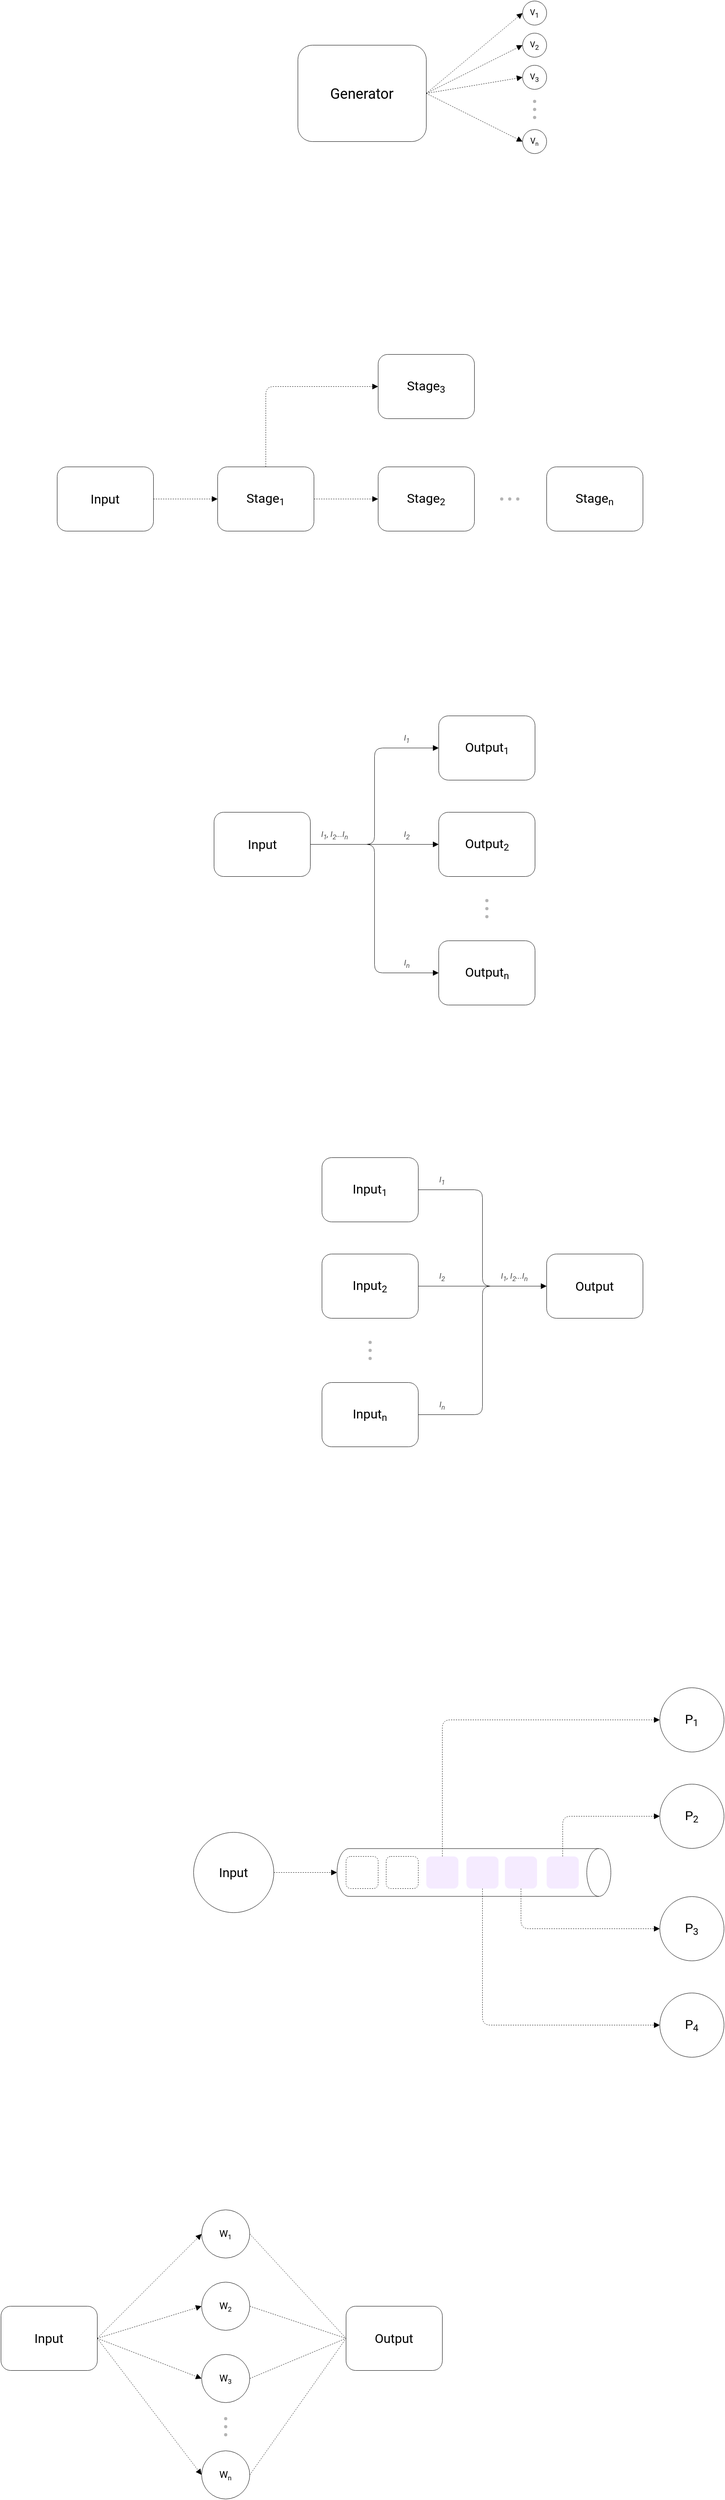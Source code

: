 <mxfile version="17.2.4" type="device"><diagram id="S-otSW3vuSFeSXQ3wgvl" name="Page-1"><mxGraphModel dx="819" dy="1759" grid="1" gridSize="10" guides="1" tooltips="1" connect="1" arrows="1" fold="1" page="1" pageScale="1" pageWidth="827" pageHeight="1169" background="none" math="0" shadow="0"><root><mxCell id="0"/><mxCell id="1" parent="0"/><mxCell id="25Y3HjeThW1cwIO3jlkV-67" value="" style="shape=cylinder3;whiteSpace=wrap;html=1;boundedLbl=1;backgroundOutline=1;size=15;rounded=1;glass=0;strokeColor=#000000;strokeWidth=0.5;fillColor=none;rotation=90;" parent="1" vertex="1"><mxGeometry x="719.63" y="1899.38" width="59.5" height="341.25" as="geometry"/></mxCell><mxCell id="25Y3HjeThW1cwIO3jlkV-6" style="edgeStyle=orthogonalEdgeStyle;rounded=0;orthogonalLoop=1;jettySize=auto;html=1;exitX=1;exitY=0.5;exitDx=0;exitDy=0;entryX=0;entryY=0.5;entryDx=0;entryDy=0;dashed=1;strokeWidth=0.5;endArrow=block;endFill=1;strokeColor=#000000;" parent="1" source="25Y3HjeThW1cwIO3jlkV-1" target="25Y3HjeThW1cwIO3jlkV-2" edge="1"><mxGeometry relative="1" as="geometry"/></mxCell><mxCell id="25Y3HjeThW1cwIO3jlkV-1" value="&lt;font face=&quot;Roboto&quot;&gt;&lt;span style=&quot;font-size: 16px&quot;&gt;Input&lt;/span&gt;&lt;/font&gt;" style="rounded=1;whiteSpace=wrap;html=1;strokeWidth=0.5;strokeColor=#000000;fillColor=none;fontColor=#000000;" parent="1" vertex="1"><mxGeometry x="230" y="320" width="120" height="80" as="geometry"/></mxCell><mxCell id="25Y3HjeThW1cwIO3jlkV-8" style="edgeStyle=orthogonalEdgeStyle;rounded=0;orthogonalLoop=1;jettySize=auto;html=1;exitX=1;exitY=0.5;exitDx=0;exitDy=0;dashed=1;endArrow=block;endFill=1;strokeWidth=0.5;strokeColor=#000000;" parent="1" source="25Y3HjeThW1cwIO3jlkV-2" target="25Y3HjeThW1cwIO3jlkV-3" edge="1"><mxGeometry relative="1" as="geometry"/></mxCell><mxCell id="25Y3HjeThW1cwIO3jlkV-2" value="&lt;span style=&quot;font-family: roboto; font-size: 16px;&quot;&gt;Stage&lt;/span&gt;&lt;span style=&quot;font-family: roboto;&quot;&gt;&lt;sub&gt;&lt;font style=&quot;font-size: 12px&quot;&gt;1&lt;/font&gt;&lt;/sub&gt;&lt;/span&gt;" style="rounded=1;whiteSpace=wrap;html=1;strokeWidth=0.5;strokeColor=#000000;fillColor=none;fontColor=#000000;" parent="1" vertex="1"><mxGeometry x="430" y="320" width="120" height="80" as="geometry"/></mxCell><mxCell id="25Y3HjeThW1cwIO3jlkV-72" style="edgeStyle=orthogonalEdgeStyle;rounded=1;orthogonalLoop=1;jettySize=auto;html=1;exitX=0.5;exitY=0;exitDx=0;exitDy=0;entryX=0;entryY=0.5;entryDx=0;entryDy=0;dashed=1;startArrow=none;startFill=0;endArrow=block;endFill=1;strokeWidth=0.5;strokeColor=#000000;" parent="1" source="25Y3HjeThW1cwIO3jlkV-2" target="25Y3HjeThW1cwIO3jlkV-70" edge="1"><mxGeometry relative="1" as="geometry"/></mxCell><mxCell id="25Y3HjeThW1cwIO3jlkV-3" value="&lt;span style=&quot;font-family: roboto; font-size: 16px;&quot;&gt;Stage&lt;/span&gt;&lt;span style=&quot;font-family: roboto;&quot;&gt;&lt;sub&gt;&lt;font style=&quot;font-size: 12px&quot;&gt;2&lt;/font&gt;&lt;/sub&gt;&lt;/span&gt;" style="rounded=1;whiteSpace=wrap;html=1;strokeWidth=0.5;strokeColor=#000000;fillColor=none;fontColor=#000000;" parent="1" vertex="1"><mxGeometry x="630" y="320" width="120" height="80" as="geometry"/></mxCell><mxCell id="25Y3HjeThW1cwIO3jlkV-4" value="&lt;font face=&quot;Roboto&quot; data-font-src=&quot;https://fonts.googleapis.com/css?family=Roboto&quot;&gt;&lt;span style=&quot;font-size: 16px&quot;&gt;Stage&lt;/span&gt;&lt;sub&gt;&lt;font style=&quot;font-size: 12px&quot;&gt;n&lt;/font&gt;&lt;/sub&gt;&lt;/font&gt;" style="rounded=1;whiteSpace=wrap;html=1;strokeWidth=0.5;strokeColor=#000000;fillColor=none;fontColor=#000000;" parent="1" vertex="1"><mxGeometry x="840" y="320" width="120" height="80" as="geometry"/></mxCell><mxCell id="25Y3HjeThW1cwIO3jlkV-13" style="edgeStyle=orthogonalEdgeStyle;rounded=1;orthogonalLoop=1;jettySize=auto;html=1;exitX=1;exitY=0.5;exitDx=0;exitDy=0;entryX=0;entryY=0.5;entryDx=0;entryDy=0;endArrow=block;endFill=1;strokeWidth=0.5;strokeColor=#000000;" parent="1" source="25Y3HjeThW1cwIO3jlkV-9" target="25Y3HjeThW1cwIO3jlkV-10" edge="1"><mxGeometry relative="1" as="geometry"/></mxCell><mxCell id="25Y3HjeThW1cwIO3jlkV-14" style="edgeStyle=orthogonalEdgeStyle;rounded=1;orthogonalLoop=1;jettySize=auto;html=1;exitX=1;exitY=0.5;exitDx=0;exitDy=0;entryX=0;entryY=0.5;entryDx=0;entryDy=0;endArrow=block;endFill=1;strokeWidth=0.5;strokeColor=#000000;" parent="1" source="25Y3HjeThW1cwIO3jlkV-9" target="25Y3HjeThW1cwIO3jlkV-11" edge="1"><mxGeometry relative="1" as="geometry"/></mxCell><mxCell id="25Y3HjeThW1cwIO3jlkV-15" style="edgeStyle=orthogonalEdgeStyle;rounded=1;orthogonalLoop=1;jettySize=auto;html=1;exitX=1;exitY=0.5;exitDx=0;exitDy=0;entryX=0;entryY=0.5;entryDx=0;entryDy=0;endArrow=block;endFill=1;strokeWidth=0.5;strokeColor=#000000;" parent="1" source="25Y3HjeThW1cwIO3jlkV-9" target="25Y3HjeThW1cwIO3jlkV-12" edge="1"><mxGeometry relative="1" as="geometry"/></mxCell><mxCell id="25Y3HjeThW1cwIO3jlkV-9" value="&lt;font style=&quot;font-size: 16px&quot; face=&quot;Roboto&quot; data-font-src=&quot;https://fonts.googleapis.com/css?family=Roboto&quot;&gt;Input&lt;/font&gt;" style="rounded=1;whiteSpace=wrap;html=1;strokeWidth=0.5;strokeColor=#000000;fillColor=none;" parent="1" vertex="1"><mxGeometry x="425.5" y="750" width="120" height="80" as="geometry"/></mxCell><mxCell id="25Y3HjeThW1cwIO3jlkV-10" value="&lt;span style=&quot;font-family: &amp;#34;roboto&amp;#34;&quot;&gt;&lt;span style=&quot;font-size: 16px&quot;&gt;Output&lt;/span&gt;&lt;sub&gt;&lt;font style=&quot;font-size: 12px&quot;&gt;1&lt;/font&gt;&lt;/sub&gt;&lt;/span&gt;" style="rounded=1;whiteSpace=wrap;html=1;strokeWidth=0.5;strokeColor=#000000;fillColor=none;" parent="1" vertex="1"><mxGeometry x="705.5" y="630" width="120" height="80" as="geometry"/></mxCell><mxCell id="25Y3HjeThW1cwIO3jlkV-11" value="&lt;span style=&quot;font-family: &amp;#34;roboto&amp;#34; ; font-size: 16px&quot;&gt;Output&lt;/span&gt;&lt;sub style=&quot;font-family: &amp;#34;roboto&amp;#34;&quot;&gt;&lt;font style=&quot;font-size: 12px&quot;&gt;2&lt;/font&gt;&lt;/sub&gt;" style="rounded=1;whiteSpace=wrap;html=1;strokeWidth=0.5;strokeColor=#000000;fillColor=none;" parent="1" vertex="1"><mxGeometry x="705.5" y="750" width="120" height="80" as="geometry"/></mxCell><mxCell id="25Y3HjeThW1cwIO3jlkV-12" value="&lt;span style=&quot;font-family: &amp;#34;roboto&amp;#34; ; font-size: 16px&quot;&gt;Output&lt;/span&gt;&lt;sub style=&quot;font-family: &amp;#34;roboto&amp;#34;&quot;&gt;&lt;font style=&quot;font-size: 12px&quot;&gt;n&lt;/font&gt;&lt;/sub&gt;" style="rounded=1;whiteSpace=wrap;html=1;strokeWidth=0.5;strokeColor=#000000;fillColor=none;" parent="1" vertex="1"><mxGeometry x="705.5" y="910" width="120" height="80" as="geometry"/></mxCell><mxCell id="25Y3HjeThW1cwIO3jlkV-19" value="" style="ellipse;whiteSpace=wrap;html=1;aspect=fixed;strokeWidth=0.5;strokeColor=none;fillColor=#B3B3B3;" parent="1" vertex="1"><mxGeometry x="782" y="358" width="4" height="4" as="geometry"/></mxCell><mxCell id="25Y3HjeThW1cwIO3jlkV-21" value="" style="ellipse;whiteSpace=wrap;html=1;aspect=fixed;strokeWidth=0.5;strokeColor=none;fillColor=#B3B3B3;" parent="1" vertex="1"><mxGeometry x="792" y="358" width="4" height="4" as="geometry"/></mxCell><mxCell id="25Y3HjeThW1cwIO3jlkV-22" value="" style="ellipse;whiteSpace=wrap;html=1;aspect=fixed;strokeWidth=0.5;strokeColor=none;fillColor=#B3B3B3;" parent="1" vertex="1"><mxGeometry x="802" y="358" width="4" height="4" as="geometry"/></mxCell><mxCell id="25Y3HjeThW1cwIO3jlkV-26" value="" style="group;rotation=180;strokeColor=none;fontColor=none;fillColor=none;labelBackgroundColor=none;noLabel=1;labelBorderColor=none;" parent="1" vertex="1" connectable="0"><mxGeometry x="753.5" y="868" width="24" height="4" as="geometry"/></mxCell><mxCell id="25Y3HjeThW1cwIO3jlkV-23" value="" style="ellipse;whiteSpace=wrap;html=1;aspect=fixed;strokeWidth=0.5;strokeColor=none;fillColor=#B3B3B3;rotation=90;labelBackgroundColor=none;fontColor=none;noLabel=1;labelBorderColor=none;" parent="25Y3HjeThW1cwIO3jlkV-26" vertex="1"><mxGeometry x="10" y="-10" width="4" height="4" as="geometry"/></mxCell><mxCell id="25Y3HjeThW1cwIO3jlkV-24" value="" style="ellipse;whiteSpace=wrap;html=1;aspect=fixed;strokeWidth=0.5;strokeColor=none;fillColor=#B3B3B3;rotation=90;labelBackgroundColor=none;fontColor=none;noLabel=1;labelBorderColor=none;" parent="25Y3HjeThW1cwIO3jlkV-26" vertex="1"><mxGeometry x="10" width="4" height="4" as="geometry"/></mxCell><mxCell id="25Y3HjeThW1cwIO3jlkV-25" value="" style="ellipse;whiteSpace=wrap;html=1;aspect=fixed;strokeWidth=0.5;strokeColor=none;fillColor=#B3B3B3;rotation=90;labelBackgroundColor=none;fontColor=none;noLabel=1;labelBorderColor=none;" parent="25Y3HjeThW1cwIO3jlkV-26" vertex="1"><mxGeometry x="10" y="10" width="4" height="4" as="geometry"/></mxCell><mxCell id="25Y3HjeThW1cwIO3jlkV-31" value="&lt;font face=&quot;roboto&quot;&gt;&lt;span style=&quot;font-size: 16px&quot;&gt;Output&lt;/span&gt;&lt;/font&gt;" style="rounded=1;whiteSpace=wrap;html=1;strokeWidth=0.5;strokeColor=#000000;fillColor=none;fontColor=#000000;" parent="1" vertex="1"><mxGeometry x="840" y="1300" width="120" height="80" as="geometry"/></mxCell><mxCell id="25Y3HjeThW1cwIO3jlkV-32" value="&lt;font face=&quot;Roboto&quot;&gt;&lt;span style=&quot;font-size: 16px&quot;&gt;Input&lt;/span&gt;&lt;sub&gt;&lt;font style=&quot;font-size: 12px&quot;&gt;1&lt;/font&gt;&lt;/sub&gt;&lt;/font&gt;" style="rounded=1;whiteSpace=wrap;html=1;strokeWidth=0.5;strokeColor=#000000;fillColor=none;fontColor=#000000;" parent="1" vertex="1"><mxGeometry x="560" y="1180" width="120" height="80" as="geometry"/></mxCell><mxCell id="25Y3HjeThW1cwIO3jlkV-28" style="edgeStyle=orthogonalEdgeStyle;rounded=1;orthogonalLoop=1;jettySize=auto;html=1;exitX=0;exitY=0.5;exitDx=0;exitDy=0;entryX=1;entryY=0.5;entryDx=0;entryDy=0;endArrow=none;endFill=0;strokeWidth=0.5;startArrow=block;startFill=1;strokeColor=#000000;" parent="1" source="25Y3HjeThW1cwIO3jlkV-31" target="25Y3HjeThW1cwIO3jlkV-32" edge="1"><mxGeometry relative="1" as="geometry"/></mxCell><mxCell id="25Y3HjeThW1cwIO3jlkV-33" value="&lt;span style=&quot;font-family: roboto; font-size: 16px;&quot;&gt;Input&lt;/span&gt;&lt;sub style=&quot;font-family: roboto;&quot;&gt;&lt;font style=&quot;font-size: 12px&quot;&gt;2&lt;/font&gt;&lt;/sub&gt;" style="rounded=1;whiteSpace=wrap;html=1;strokeWidth=0.5;strokeColor=#000000;fillColor=none;fontColor=#000000;" parent="1" vertex="1"><mxGeometry x="560" y="1300" width="120" height="80" as="geometry"/></mxCell><mxCell id="25Y3HjeThW1cwIO3jlkV-29" style="edgeStyle=orthogonalEdgeStyle;rounded=1;orthogonalLoop=1;jettySize=auto;html=1;exitX=0;exitY=0.5;exitDx=0;exitDy=0;entryX=1;entryY=0.5;entryDx=0;entryDy=0;endArrow=none;endFill=0;strokeWidth=0.5;strokeColor=#000000;" parent="1" source="25Y3HjeThW1cwIO3jlkV-31" target="25Y3HjeThW1cwIO3jlkV-33" edge="1"><mxGeometry relative="1" as="geometry"/></mxCell><mxCell id="25Y3HjeThW1cwIO3jlkV-34" value="&lt;span style=&quot;font-family: roboto;&quot;&gt;&lt;font style=&quot;font-size: 16px&quot;&gt;Input&lt;/font&gt;&lt;/span&gt;&lt;sub style=&quot;font-family: roboto;&quot;&gt;&lt;font style=&quot;font-size: 12px&quot;&gt;n&lt;/font&gt;&lt;/sub&gt;" style="rounded=1;whiteSpace=wrap;html=1;strokeWidth=0.5;strokeColor=#000000;fillColor=none;fontColor=#000000;" parent="1" vertex="1"><mxGeometry x="560" y="1460" width="120" height="80" as="geometry"/></mxCell><mxCell id="25Y3HjeThW1cwIO3jlkV-30" style="edgeStyle=orthogonalEdgeStyle;rounded=1;orthogonalLoop=1;jettySize=auto;html=1;exitX=0;exitY=0.5;exitDx=0;exitDy=0;entryX=1;entryY=0.5;entryDx=0;entryDy=0;endArrow=none;endFill=0;strokeWidth=0.5;strokeColor=#000000;" parent="1" source="25Y3HjeThW1cwIO3jlkV-31" target="25Y3HjeThW1cwIO3jlkV-34" edge="1"><mxGeometry relative="1" as="geometry"/></mxCell><mxCell id="25Y3HjeThW1cwIO3jlkV-35" value="" style="group;rotation=180;strokeColor=none;fontColor=default;" parent="1" vertex="1" connectable="0"><mxGeometry x="608" y="1418" width="24" height="4" as="geometry"/></mxCell><mxCell id="25Y3HjeThW1cwIO3jlkV-36" value="" style="ellipse;whiteSpace=wrap;html=1;aspect=fixed;strokeWidth=0.5;strokeColor=none;fillColor=#B3B3B3;rotation=90;" parent="25Y3HjeThW1cwIO3jlkV-35" vertex="1"><mxGeometry x="10" y="-10" width="4" height="4" as="geometry"/></mxCell><mxCell id="25Y3HjeThW1cwIO3jlkV-37" value="" style="ellipse;whiteSpace=wrap;html=1;aspect=fixed;strokeWidth=0.5;strokeColor=none;fillColor=#B3B3B3;rotation=90;" parent="25Y3HjeThW1cwIO3jlkV-35" vertex="1"><mxGeometry x="10" width="4" height="4" as="geometry"/></mxCell><mxCell id="25Y3HjeThW1cwIO3jlkV-38" value="" style="ellipse;whiteSpace=wrap;html=1;aspect=fixed;strokeWidth=0.5;strokeColor=none;fillColor=#B3B3B3;rotation=90;" parent="25Y3HjeThW1cwIO3jlkV-35" vertex="1"><mxGeometry x="10" y="10" width="4" height="4" as="geometry"/></mxCell><mxCell id="25Y3HjeThW1cwIO3jlkV-44" value="" style="rounded=1;whiteSpace=wrap;html=1;strokeWidth=0.5;glass=0;fillColor=none;fontColor=#333333;strokeColor=#000000;dashed=1;" parent="1" vertex="1"><mxGeometry x="590" y="2050" width="40" height="40" as="geometry"/></mxCell><mxCell id="25Y3HjeThW1cwIO3jlkV-45" value="" style="rounded=1;whiteSpace=wrap;html=1;strokeWidth=0.5;glass=0;fillColor=none;fontColor=#333333;strokeColor=#000000;dashed=1;" parent="1" vertex="1"><mxGeometry x="640" y="2050" width="40" height="40" as="geometry"/></mxCell><mxCell id="25Y3HjeThW1cwIO3jlkV-66" style="edgeStyle=orthogonalEdgeStyle;rounded=1;orthogonalLoop=1;jettySize=auto;html=1;exitX=0.5;exitY=0;exitDx=0;exitDy=0;entryX=0;entryY=0.5;entryDx=0;entryDy=0;dashed=1;startArrow=none;startFill=0;endArrow=block;endFill=1;strokeWidth=0.5;strokeColor=#000000;" parent="1" source="25Y3HjeThW1cwIO3jlkV-46" target="25Y3HjeThW1cwIO3jlkV-65" edge="1"><mxGeometry relative="1" as="geometry"/></mxCell><mxCell id="25Y3HjeThW1cwIO3jlkV-46" value="" style="rounded=1;whiteSpace=wrap;html=1;strokeColor=none;strokeWidth=0.5;fillColor=#E5CCFF;glass=0;opacity=40;" parent="1" vertex="1"><mxGeometry x="690" y="2050" width="40" height="40" as="geometry"/></mxCell><mxCell id="25Y3HjeThW1cwIO3jlkV-64" style="edgeStyle=orthogonalEdgeStyle;rounded=1;orthogonalLoop=1;jettySize=auto;html=1;exitX=0.5;exitY=1;exitDx=0;exitDy=0;entryX=0;entryY=0.5;entryDx=0;entryDy=0;dashed=1;startArrow=none;startFill=0;endArrow=block;endFill=1;strokeWidth=0.5;strokeColor=#000000;" parent="1" source="25Y3HjeThW1cwIO3jlkV-47" target="25Y3HjeThW1cwIO3jlkV-63" edge="1"><mxGeometry relative="1" as="geometry"/></mxCell><mxCell id="25Y3HjeThW1cwIO3jlkV-47" value="" style="rounded=1;whiteSpace=wrap;html=1;strokeColor=none;strokeWidth=0.5;fillColor=#E5CCFF;fontStyle=1;glass=0;opacity=40;" parent="1" vertex="1"><mxGeometry x="740" y="2050" width="40" height="40" as="geometry"/></mxCell><mxCell id="25Y3HjeThW1cwIO3jlkV-62" style="edgeStyle=orthogonalEdgeStyle;rounded=1;orthogonalLoop=1;jettySize=auto;html=1;exitX=0.5;exitY=1;exitDx=0;exitDy=0;entryX=0;entryY=0.5;entryDx=0;entryDy=0;dashed=1;startArrow=none;startFill=0;endArrow=block;endFill=1;strokeWidth=0.5;strokeColor=#000000;" parent="1" source="25Y3HjeThW1cwIO3jlkV-48" target="25Y3HjeThW1cwIO3jlkV-60" edge="1"><mxGeometry relative="1" as="geometry"/></mxCell><mxCell id="25Y3HjeThW1cwIO3jlkV-48" value="" style="rounded=1;whiteSpace=wrap;html=1;strokeColor=none;strokeWidth=0.5;fillColor=#E5CCFF;fontStyle=1;glass=0;opacity=40;" parent="1" vertex="1"><mxGeometry x="788" y="2050" width="40" height="40" as="geometry"/></mxCell><mxCell id="25Y3HjeThW1cwIO3jlkV-61" style="edgeStyle=orthogonalEdgeStyle;rounded=1;orthogonalLoop=1;jettySize=auto;html=1;exitX=0.5;exitY=0;exitDx=0;exitDy=0;entryX=0;entryY=0.5;entryDx=0;entryDy=0;startArrow=none;startFill=0;endArrow=block;endFill=1;strokeWidth=0.5;dashed=1;strokeColor=#000000;" parent="1" source="25Y3HjeThW1cwIO3jlkV-49" target="25Y3HjeThW1cwIO3jlkV-59" edge="1"><mxGeometry relative="1" as="geometry"/></mxCell><mxCell id="25Y3HjeThW1cwIO3jlkV-49" value="" style="rounded=1;whiteSpace=wrap;html=1;strokeColor=none;strokeWidth=0.5;fillColor=#E5CCFF;fontStyle=1;glass=0;opacity=40;" parent="1" vertex="1"><mxGeometry x="840" y="2050" width="40" height="40" as="geometry"/></mxCell><mxCell id="25Y3HjeThW1cwIO3jlkV-69" style="edgeStyle=orthogonalEdgeStyle;rounded=1;orthogonalLoop=1;jettySize=auto;html=1;entryX=0.5;entryY=1;entryDx=0;entryDy=0;entryPerimeter=0;dashed=1;startArrow=none;startFill=0;endArrow=block;endFill=1;strokeWidth=0.5;strokeColor=#000000;" parent="1" source="25Y3HjeThW1cwIO3jlkV-50" target="25Y3HjeThW1cwIO3jlkV-67" edge="1"><mxGeometry relative="1" as="geometry"/></mxCell><mxCell id="25Y3HjeThW1cwIO3jlkV-50" value="&lt;font face=&quot;roboto&quot;&gt;&lt;span style=&quot;font-size: 16px&quot;&gt;Input&lt;/span&gt;&lt;/font&gt;" style="ellipse;whiteSpace=wrap;html=1;aspect=fixed;rounded=1;glass=0;strokeColor=#000000;strokeWidth=0.5;fillColor=none;fontColor=#000000;" parent="1" vertex="1"><mxGeometry x="400" y="2020" width="100" height="100" as="geometry"/></mxCell><mxCell id="25Y3HjeThW1cwIO3jlkV-59" value="&lt;span style=&quot;font-family: roboto; font-size: 16px;&quot;&gt;P&lt;/span&gt;&lt;sub style=&quot;font-family: roboto;&quot;&gt;&lt;font style=&quot;font-size: 12px&quot;&gt;2&lt;/font&gt;&lt;/sub&gt;" style="ellipse;whiteSpace=wrap;html=1;aspect=fixed;rounded=1;glass=0;strokeColor=#000000;strokeWidth=0.5;fillColor=none;fontColor=#000000;" parent="1" vertex="1"><mxGeometry x="981" y="1960" width="80" height="80" as="geometry"/></mxCell><mxCell id="25Y3HjeThW1cwIO3jlkV-60" value="&lt;span style=&quot;font-family: roboto; font-size: 16px;&quot;&gt;P&lt;/span&gt;&lt;sub style=&quot;font-family: roboto;&quot;&gt;&lt;font style=&quot;font-size: 12px&quot;&gt;3&lt;/font&gt;&lt;/sub&gt;" style="ellipse;whiteSpace=wrap;html=1;aspect=fixed;rounded=1;glass=0;strokeColor=#000000;strokeWidth=0.5;fillColor=none;fontColor=#000000;" parent="1" vertex="1"><mxGeometry x="981" y="2100" width="80" height="80" as="geometry"/></mxCell><mxCell id="25Y3HjeThW1cwIO3jlkV-63" value="&lt;span style=&quot;font-family: roboto; font-size: 16px;&quot;&gt;P&lt;/span&gt;&lt;sub style=&quot;font-family: roboto;&quot;&gt;&lt;font style=&quot;font-size: 12px&quot;&gt;4&lt;/font&gt;&lt;/sub&gt;" style="ellipse;whiteSpace=wrap;html=1;aspect=fixed;rounded=1;glass=0;strokeColor=#000000;strokeWidth=0.5;fillColor=none;fontColor=#000000;" parent="1" vertex="1"><mxGeometry x="981" y="2220" width="80" height="80" as="geometry"/></mxCell><mxCell id="25Y3HjeThW1cwIO3jlkV-65" value="&lt;span style=&quot;font-family: roboto;&quot;&gt;&lt;span style=&quot;font-size: 16px&quot;&gt;P&lt;/span&gt;&lt;sub&gt;&lt;font style=&quot;font-size: 12px&quot;&gt;1&lt;/font&gt;&lt;/sub&gt;&lt;/span&gt;" style="ellipse;whiteSpace=wrap;html=1;aspect=fixed;rounded=1;glass=0;strokeColor=#000000;strokeWidth=0.5;fillColor=none;fontColor=#000000;" parent="1" vertex="1"><mxGeometry x="981" y="1840" width="80" height="80" as="geometry"/></mxCell><mxCell id="25Y3HjeThW1cwIO3jlkV-70" value="&lt;span style=&quot;font-family: roboto;&quot;&gt;&lt;span style=&quot;font-size: 16px&quot;&gt;Stage&lt;/span&gt;&lt;sub&gt;&lt;font style=&quot;font-size: 12px&quot;&gt;3&lt;/font&gt;&lt;/sub&gt;&lt;/span&gt;" style="rounded=1;whiteSpace=wrap;html=1;strokeWidth=0.5;strokeColor=#000000;fillColor=none;fontColor=#000000;" parent="1" vertex="1"><mxGeometry x="630" y="180" width="120" height="80" as="geometry"/></mxCell><mxCell id="25Y3HjeThW1cwIO3jlkV-74" value="&lt;font face=&quot;Roboto&quot; data-font-src=&quot;https://fonts.googleapis.com/css?family=Roboto&quot;&gt;&lt;span style=&quot;font-size: 16px&quot;&gt;Input&lt;/span&gt;&lt;/font&gt;" style="rounded=1;whiteSpace=wrap;html=1;strokeWidth=0.5;fillColor=none;strokeColor=#000000;fontColor=#000000;" parent="1" vertex="1"><mxGeometry x="160" y="2610" width="120" height="80" as="geometry"/></mxCell><mxCell id="25Y3HjeThW1cwIO3jlkV-76" value="&lt;font face=&quot;Roboto&quot; data-font-src=&quot;https://fonts.googleapis.com/css?family=Roboto&quot;&gt;W&lt;span style=&quot;font-size: 10px&quot;&gt;&lt;sub&gt;1&lt;/sub&gt;&lt;/span&gt;&lt;/font&gt;" style="ellipse;whiteSpace=wrap;html=1;aspect=fixed;rounded=1;glass=0;strokeColor=#000000;strokeWidth=0.5;fillColor=none;fontColor=#000000;" parent="1" vertex="1"><mxGeometry x="410" y="2490" width="60" height="60" as="geometry"/></mxCell><mxCell id="25Y3HjeThW1cwIO3jlkV-77" value="&lt;span style=&quot;font-family: roboto;&quot;&gt;W&lt;/span&gt;&lt;span style=&quot;font-family: roboto; font-size: 10px;&quot;&gt;&lt;sub&gt;2&lt;/sub&gt;&lt;/span&gt;" style="ellipse;whiteSpace=wrap;html=1;aspect=fixed;rounded=1;glass=0;strokeColor=#000000;strokeWidth=0.5;fillColor=none;fontColor=#000000;" parent="1" vertex="1"><mxGeometry x="410" y="2580" width="60" height="60" as="geometry"/></mxCell><mxCell id="25Y3HjeThW1cwIO3jlkV-78" value="&lt;span style=&quot;font-family: roboto;&quot;&gt;W&lt;/span&gt;&lt;span style=&quot;font-family: roboto; font-size: 10px;&quot;&gt;&lt;sub&gt;3&lt;/sub&gt;&lt;/span&gt;" style="ellipse;whiteSpace=wrap;html=1;aspect=fixed;rounded=1;glass=0;strokeColor=#000000;strokeWidth=0.5;fillColor=none;fontColor=#000000;" parent="1" vertex="1"><mxGeometry x="410" y="2670" width="60" height="60" as="geometry"/></mxCell><mxCell id="25Y3HjeThW1cwIO3jlkV-79" value="&lt;span style=&quot;font-family: roboto;&quot;&gt;W&lt;/span&gt;&lt;span style=&quot;font-family: roboto; font-size: 10px;&quot;&gt;&lt;sub&gt;n&lt;/sub&gt;&lt;/span&gt;" style="ellipse;whiteSpace=wrap;html=1;aspect=fixed;rounded=1;glass=0;strokeColor=#000000;strokeWidth=0.5;fillColor=none;fontColor=#000000;" parent="1" vertex="1"><mxGeometry x="410" y="2790" width="60" height="60" as="geometry"/></mxCell><mxCell id="25Y3HjeThW1cwIO3jlkV-80" value="" style="group;rotation=180;strokeColor=none;" parent="1" vertex="1" connectable="0"><mxGeometry x="428" y="2758" width="24" height="4" as="geometry"/></mxCell><mxCell id="25Y3HjeThW1cwIO3jlkV-81" value="" style="ellipse;whiteSpace=wrap;html=1;aspect=fixed;strokeWidth=0.5;strokeColor=none;fillColor=#B3B3B3;rotation=90;" parent="25Y3HjeThW1cwIO3jlkV-80" vertex="1"><mxGeometry x="10" y="-10" width="4" height="4" as="geometry"/></mxCell><mxCell id="25Y3HjeThW1cwIO3jlkV-82" value="" style="ellipse;whiteSpace=wrap;html=1;aspect=fixed;strokeWidth=0.5;strokeColor=none;fillColor=#B3B3B3;rotation=90;" parent="25Y3HjeThW1cwIO3jlkV-80" vertex="1"><mxGeometry x="10" width="4" height="4" as="geometry"/></mxCell><mxCell id="25Y3HjeThW1cwIO3jlkV-83" value="" style="ellipse;whiteSpace=wrap;html=1;aspect=fixed;strokeWidth=0.5;strokeColor=none;fillColor=#B3B3B3;rotation=90;" parent="25Y3HjeThW1cwIO3jlkV-80" vertex="1"><mxGeometry x="10" y="10" width="4" height="4" as="geometry"/></mxCell><mxCell id="25Y3HjeThW1cwIO3jlkV-84" value="&lt;font face=&quot;roboto&quot;&gt;&lt;span style=&quot;font-size: 16px&quot;&gt;Output&lt;/span&gt;&lt;/font&gt;" style="rounded=1;whiteSpace=wrap;html=1;strokeWidth=0.5;fillColor=none;strokeColor=#000000;fontColor=#000000;" parent="1" vertex="1"><mxGeometry x="590" y="2610" width="120" height="80" as="geometry"/></mxCell><mxCell id="25Y3HjeThW1cwIO3jlkV-89" value="" style="endArrow=block;html=1;rounded=1;dashed=1;strokeWidth=0.5;entryX=0;entryY=0.5;entryDx=0;entryDy=0;exitX=1;exitY=0.5;exitDx=0;exitDy=0;endFill=1;strokeColor=#000000;" parent="1" source="25Y3HjeThW1cwIO3jlkV-74" target="25Y3HjeThW1cwIO3jlkV-76" edge="1"><mxGeometry width="50" height="50" relative="1" as="geometry"><mxPoint x="320" y="2660" as="sourcePoint"/><mxPoint x="370" y="2610" as="targetPoint"/></mxGeometry></mxCell><mxCell id="25Y3HjeThW1cwIO3jlkV-90" value="" style="endArrow=block;html=1;rounded=1;dashed=1;strokeWidth=0.5;entryX=0;entryY=0.5;entryDx=0;entryDy=0;endFill=1;exitX=1;exitY=0.5;exitDx=0;exitDy=0;strokeColor=#000000;" parent="1" source="25Y3HjeThW1cwIO3jlkV-74" target="25Y3HjeThW1cwIO3jlkV-77" edge="1"><mxGeometry width="50" height="50" relative="1" as="geometry"><mxPoint x="290" y="2650" as="sourcePoint"/><mxPoint x="420" y="2530" as="targetPoint"/></mxGeometry></mxCell><mxCell id="25Y3HjeThW1cwIO3jlkV-91" value="" style="endArrow=block;html=1;rounded=1;dashed=1;strokeWidth=0.5;entryX=0;entryY=0.5;entryDx=0;entryDy=0;exitX=1;exitY=0.5;exitDx=0;exitDy=0;endFill=1;strokeColor=#000000;" parent="1" source="25Y3HjeThW1cwIO3jlkV-74" target="25Y3HjeThW1cwIO3jlkV-78" edge="1"><mxGeometry width="50" height="50" relative="1" as="geometry"><mxPoint x="290.0" y="2660" as="sourcePoint"/><mxPoint x="420" y="2620" as="targetPoint"/></mxGeometry></mxCell><mxCell id="25Y3HjeThW1cwIO3jlkV-92" value="" style="endArrow=block;html=1;rounded=1;dashed=1;strokeWidth=0.5;entryX=0;entryY=0.5;entryDx=0;entryDy=0;exitX=1;exitY=0.5;exitDx=0;exitDy=0;endFill=1;strokeColor=#000000;" parent="1" source="25Y3HjeThW1cwIO3jlkV-74" target="25Y3HjeThW1cwIO3jlkV-79" edge="1"><mxGeometry width="50" height="50" relative="1" as="geometry"><mxPoint x="290.0" y="2660" as="sourcePoint"/><mxPoint x="420" y="2710" as="targetPoint"/></mxGeometry></mxCell><mxCell id="25Y3HjeThW1cwIO3jlkV-93" value="" style="endArrow=none;html=1;rounded=1;dashed=1;strokeWidth=0.5;entryX=0;entryY=0.5;entryDx=0;entryDy=0;exitX=1;exitY=0.5;exitDx=0;exitDy=0;endFill=0;strokeColor=#000000;" parent="1" source="25Y3HjeThW1cwIO3jlkV-79" target="25Y3HjeThW1cwIO3jlkV-84" edge="1"><mxGeometry width="50" height="50" relative="1" as="geometry"><mxPoint x="523.0" y="2680" as="sourcePoint"/><mxPoint x="653" y="2850" as="targetPoint"/></mxGeometry></mxCell><mxCell id="25Y3HjeThW1cwIO3jlkV-94" value="" style="endArrow=none;html=1;rounded=1;dashed=1;strokeWidth=0.5;entryX=0;entryY=0.5;entryDx=0;entryDy=0;exitX=1;exitY=0.5;exitDx=0;exitDy=0;endFill=0;strokeColor=#000000;" parent="1" source="25Y3HjeThW1cwIO3jlkV-78" target="25Y3HjeThW1cwIO3jlkV-84" edge="1"><mxGeometry width="50" height="50" relative="1" as="geometry"><mxPoint x="480" y="2830" as="sourcePoint"/><mxPoint x="600" y="2660" as="targetPoint"/></mxGeometry></mxCell><mxCell id="25Y3HjeThW1cwIO3jlkV-95" value="" style="endArrow=none;html=1;rounded=1;dashed=1;strokeWidth=0.5;entryX=0;entryY=0.5;entryDx=0;entryDy=0;exitX=1;exitY=0.5;exitDx=0;exitDy=0;endFill=0;strokeColor=#000000;" parent="1" source="25Y3HjeThW1cwIO3jlkV-77" target="25Y3HjeThW1cwIO3jlkV-84" edge="1"><mxGeometry width="50" height="50" relative="1" as="geometry"><mxPoint x="480" y="2710" as="sourcePoint"/><mxPoint x="600" y="2660" as="targetPoint"/></mxGeometry></mxCell><mxCell id="25Y3HjeThW1cwIO3jlkV-96" value="" style="endArrow=none;html=1;rounded=1;dashed=1;strokeWidth=0.5;exitX=1;exitY=0.5;exitDx=0;exitDy=0;endFill=0;strokeColor=#000000;" parent="1" source="25Y3HjeThW1cwIO3jlkV-76" edge="1"><mxGeometry width="50" height="50" relative="1" as="geometry"><mxPoint x="480" y="2620" as="sourcePoint"/><mxPoint x="590" y="2650" as="targetPoint"/></mxGeometry></mxCell><mxCell id="25Y3HjeThW1cwIO3jlkV-97" value="&lt;font style=&quot;font-size: 10px&quot;&gt;&lt;i&gt;I&lt;sub&gt;1&lt;/sub&gt;, I&lt;sub&gt;2&lt;/sub&gt;...I&lt;sub&gt;n&lt;/sub&gt;&lt;/i&gt;&lt;/font&gt;" style="text;html=1;strokeColor=none;fillColor=none;align=center;verticalAlign=middle;whiteSpace=wrap;rounded=0;glass=0;dashed=1;fontFamily=Roboto;fontSource=https%3A%2F%2Ffonts.googleapis.com%2Fcss%3Ffamily%3DRoboto;fontSize=16;fontColor=#4D4D4D;" parent="1" vertex="1"><mxGeometry x="545.5" y="760" width="60" height="30" as="geometry"/></mxCell><mxCell id="25Y3HjeThW1cwIO3jlkV-98" value="&lt;font style=&quot;font-size: 10px&quot;&gt;&lt;i&gt;I&lt;sub&gt;1&lt;/sub&gt;&lt;/i&gt;&lt;/font&gt;" style="text;html=1;strokeColor=none;fillColor=none;align=center;verticalAlign=middle;whiteSpace=wrap;rounded=0;glass=0;dashed=1;fontFamily=Roboto;fontSource=https%3A%2F%2Ffonts.googleapis.com%2Fcss%3Ffamily%3DRoboto;fontSize=16;fontColor=#4D4D4D;" parent="1" vertex="1"><mxGeometry x="635.5" y="640" width="60" height="30" as="geometry"/></mxCell><mxCell id="25Y3HjeThW1cwIO3jlkV-99" value="&lt;font style=&quot;font-size: 10px&quot;&gt;&lt;i&gt;I&lt;sub&gt;2&lt;/sub&gt;&lt;/i&gt;&lt;/font&gt;" style="text;html=1;strokeColor=none;fillColor=none;align=center;verticalAlign=middle;whiteSpace=wrap;rounded=0;glass=0;dashed=1;fontFamily=Roboto;fontSource=https%3A%2F%2Ffonts.googleapis.com%2Fcss%3Ffamily%3DRoboto;fontSize=16;fontColor=#4D4D4D;" parent="1" vertex="1"><mxGeometry x="635.5" y="760" width="60" height="30" as="geometry"/></mxCell><mxCell id="25Y3HjeThW1cwIO3jlkV-100" value="&lt;font style=&quot;font-size: 10px&quot;&gt;&lt;i&gt;I&lt;sub&gt;n&lt;/sub&gt;&lt;/i&gt;&lt;/font&gt;" style="text;html=1;strokeColor=none;fillColor=none;align=center;verticalAlign=middle;whiteSpace=wrap;rounded=0;glass=0;dashed=1;fontFamily=Roboto;fontSource=https%3A%2F%2Ffonts.googleapis.com%2Fcss%3Ffamily%3DRoboto;fontSize=16;fontColor=#4D4D4D;" parent="1" vertex="1"><mxGeometry x="635.5" y="920" width="60" height="30" as="geometry"/></mxCell><mxCell id="25Y3HjeThW1cwIO3jlkV-101" value="&lt;font style=&quot;font-size: 10px&quot;&gt;&lt;i&gt;I&lt;sub&gt;1&lt;/sub&gt;, I&lt;sub&gt;2&lt;/sub&gt;...I&lt;sub&gt;n&lt;/sub&gt;&lt;/i&gt;&lt;/font&gt;" style="text;html=1;strokeColor=none;fillColor=none;align=center;verticalAlign=middle;whiteSpace=wrap;rounded=0;glass=0;dashed=1;fontFamily=Roboto;fontSource=https%3A%2F%2Ffonts.googleapis.com%2Fcss%3Ffamily%3DRoboto;fontSize=16;fontColor=#4D4D4D;" parent="1" vertex="1"><mxGeometry x="770" y="1310" width="60" height="30" as="geometry"/></mxCell><mxCell id="25Y3HjeThW1cwIO3jlkV-102" value="&lt;font style=&quot;font-size: 10px&quot;&gt;&lt;i&gt;I&lt;sub&gt;1&lt;/sub&gt;&lt;/i&gt;&lt;/font&gt;" style="text;html=1;strokeColor=none;fillColor=none;align=center;verticalAlign=middle;whiteSpace=wrap;rounded=0;glass=0;dashed=1;fontFamily=Roboto;fontSource=https%3A%2F%2Ffonts.googleapis.com%2Fcss%3Ffamily%3DRoboto;fontSize=16;fontColor=#4D4D4D;" parent="1" vertex="1"><mxGeometry x="680" y="1190" width="60" height="30" as="geometry"/></mxCell><mxCell id="25Y3HjeThW1cwIO3jlkV-104" value="&lt;font style=&quot;font-size: 10px&quot;&gt;&lt;i&gt;I&lt;sub&gt;2&lt;/sub&gt;&lt;/i&gt;&lt;/font&gt;" style="text;html=1;strokeColor=none;fillColor=none;align=center;verticalAlign=middle;whiteSpace=wrap;rounded=0;glass=0;dashed=1;fontFamily=Roboto;fontSource=https%3A%2F%2Ffonts.googleapis.com%2Fcss%3Ffamily%3DRoboto;fontSize=16;fontColor=#4D4D4D;" parent="1" vertex="1"><mxGeometry x="680" y="1310" width="60" height="30" as="geometry"/></mxCell><mxCell id="25Y3HjeThW1cwIO3jlkV-105" value="&lt;font style=&quot;font-size: 10px&quot;&gt;&lt;i&gt;I&lt;sub&gt;n&lt;/sub&gt;&lt;/i&gt;&lt;/font&gt;" style="text;html=1;strokeColor=none;fillColor=none;align=center;verticalAlign=middle;whiteSpace=wrap;rounded=0;glass=0;dashed=1;fontFamily=Roboto;fontSource=https%3A%2F%2Ffonts.googleapis.com%2Fcss%3Ffamily%3DRoboto;fontSize=16;fontColor=#4D4D4D;" parent="1" vertex="1"><mxGeometry x="680" y="1470" width="60" height="30" as="geometry"/></mxCell><mxCell id="25Y3HjeThW1cwIO3jlkV-106" value="&lt;font face=&quot;Roboto&quot; style=&quot;font-size: 18px&quot; data-font-src=&quot;https://fonts.googleapis.com/css?family=Roboto&quot;&gt;Generator&lt;/font&gt;" style="rounded=1;whiteSpace=wrap;html=1;strokeWidth=0.5;strokeColor=#000000;fillColor=none;fontColor=#000000;" parent="1" vertex="1"><mxGeometry x="530" y="-205" width="160" height="120" as="geometry"/></mxCell><mxCell id="25Y3HjeThW1cwIO3jlkV-108" value="" style="endArrow=block;html=1;rounded=1;dashed=1;fontFamily=Roboto;fontSource=https%3A%2F%2Ffonts.googleapis.com%2Fcss%3Ffamily%3DRoboto;fontSize=18;fontColor=#FFFFFF;strokeColor=#000000;strokeWidth=0.5;exitX=1;exitY=0.5;exitDx=0;exitDy=0;endFill=1;entryX=0;entryY=0.5;entryDx=0;entryDy=0;" parent="1" source="25Y3HjeThW1cwIO3jlkV-106" target="25Y3HjeThW1cwIO3jlkV-113" edge="1"><mxGeometry width="50" height="50" relative="1" as="geometry"><mxPoint x="740" y="-175" as="sourcePoint"/><mxPoint x="810" y="-245" as="targetPoint"/></mxGeometry></mxCell><mxCell id="25Y3HjeThW1cwIO3jlkV-109" value="" style="endArrow=block;html=1;rounded=1;dashed=1;fontFamily=Roboto;fontSource=https%3A%2F%2Ffonts.googleapis.com%2Fcss%3Ffamily%3DRoboto;fontSize=18;fontColor=#FFFFFF;strokeColor=#000000;strokeWidth=0.5;exitX=1;exitY=0.5;exitDx=0;exitDy=0;endFill=1;entryX=0;entryY=0.5;entryDx=0;entryDy=0;" parent="1" source="25Y3HjeThW1cwIO3jlkV-106" target="25Y3HjeThW1cwIO3jlkV-115" edge="1"><mxGeometry width="50" height="50" relative="1" as="geometry"><mxPoint x="700" y="-135" as="sourcePoint"/><mxPoint x="810" y="-205" as="targetPoint"/></mxGeometry></mxCell><mxCell id="25Y3HjeThW1cwIO3jlkV-110" value="" style="endArrow=block;html=1;rounded=1;dashed=1;fontFamily=Roboto;fontSource=https%3A%2F%2Ffonts.googleapis.com%2Fcss%3Ffamily%3DRoboto;fontSize=18;fontColor=#FFFFFF;strokeColor=#000000;strokeWidth=0.5;exitX=1;exitY=0.5;exitDx=0;exitDy=0;endFill=1;entryX=0;entryY=0.5;entryDx=0;entryDy=0;" parent="1" source="25Y3HjeThW1cwIO3jlkV-106" target="25Y3HjeThW1cwIO3jlkV-116" edge="1"><mxGeometry width="50" height="50" relative="1" as="geometry"><mxPoint x="700" y="-135" as="sourcePoint"/><mxPoint x="810" y="-165" as="targetPoint"/></mxGeometry></mxCell><mxCell id="25Y3HjeThW1cwIO3jlkV-112" value="" style="endArrow=block;html=1;rounded=1;dashed=1;fontFamily=Roboto;fontSource=https%3A%2F%2Ffonts.googleapis.com%2Fcss%3Ffamily%3DRoboto;fontSize=18;fontColor=#FFFFFF;strokeColor=#000000;strokeWidth=0.5;endFill=1;exitX=1;exitY=0.5;exitDx=0;exitDy=0;entryX=0;entryY=0.5;entryDx=0;entryDy=0;" parent="1" source="25Y3HjeThW1cwIO3jlkV-106" target="25Y3HjeThW1cwIO3jlkV-117" edge="1"><mxGeometry width="50" height="50" relative="1" as="geometry"><mxPoint x="700" y="-135" as="sourcePoint"/><mxPoint x="810" y="-85" as="targetPoint"/></mxGeometry></mxCell><mxCell id="25Y3HjeThW1cwIO3jlkV-113" value="V&lt;sub&gt;1&lt;/sub&gt;" style="ellipse;whiteSpace=wrap;html=1;aspect=fixed;rounded=1;glass=0;fontFamily=Roboto;fontSource=https%3A%2F%2Ffonts.googleapis.com%2Fcss%3Ffamily%3DRoboto;fontSize=10;fontColor=#000000;strokeColor=#000000;strokeWidth=0.5;fillColor=none;" parent="1" vertex="1"><mxGeometry x="810" y="-260" width="30" height="30" as="geometry"/></mxCell><mxCell id="25Y3HjeThW1cwIO3jlkV-115" value="V&lt;sub&gt;2&lt;/sub&gt;" style="ellipse;whiteSpace=wrap;html=1;aspect=fixed;rounded=1;glass=0;fontFamily=Roboto;fontSource=https%3A%2F%2Ffonts.googleapis.com%2Fcss%3Ffamily%3DRoboto;fontSize=10;fontColor=#000000;strokeColor=#000000;strokeWidth=0.5;fillColor=none;" parent="1" vertex="1"><mxGeometry x="810" y="-220" width="30" height="30" as="geometry"/></mxCell><mxCell id="25Y3HjeThW1cwIO3jlkV-116" value="V&lt;sub&gt;3&lt;/sub&gt;" style="ellipse;whiteSpace=wrap;html=1;aspect=fixed;rounded=1;glass=0;fontFamily=Roboto;fontSource=https%3A%2F%2Ffonts.googleapis.com%2Fcss%3Ffamily%3DRoboto;fontSize=10;fontColor=#000000;strokeColor=#000000;strokeWidth=0.5;fillColor=none;" parent="1" vertex="1"><mxGeometry x="810" y="-180" width="30" height="30" as="geometry"/></mxCell><mxCell id="25Y3HjeThW1cwIO3jlkV-117" value="V&lt;span style=&quot;font-size: 8.333px&quot;&gt;&lt;sub&gt;n&lt;/sub&gt;&lt;/span&gt;" style="ellipse;whiteSpace=wrap;html=1;aspect=fixed;rounded=1;glass=0;fontFamily=Roboto;fontSource=https%3A%2F%2Ffonts.googleapis.com%2Fcss%3Ffamily%3DRoboto;fontSize=10;fontColor=#000000;strokeColor=#000000;strokeWidth=0.5;fillColor=none;" parent="1" vertex="1"><mxGeometry x="810" y="-100" width="30" height="30" as="geometry"/></mxCell><mxCell id="25Y3HjeThW1cwIO3jlkV-118" value="" style="group;rotation=180;strokeColor=none;" parent="1" vertex="1" connectable="0"><mxGeometry x="813" y="-127" width="24" height="4" as="geometry"/></mxCell><mxCell id="25Y3HjeThW1cwIO3jlkV-119" value="" style="ellipse;whiteSpace=wrap;html=1;aspect=fixed;strokeWidth=0.5;strokeColor=none;fillColor=#B3B3B3;rotation=90;" parent="25Y3HjeThW1cwIO3jlkV-118" vertex="1"><mxGeometry x="10" y="-10" width="4" height="4" as="geometry"/></mxCell><mxCell id="25Y3HjeThW1cwIO3jlkV-120" value="" style="ellipse;whiteSpace=wrap;html=1;aspect=fixed;strokeWidth=0.5;strokeColor=none;fillColor=#B3B3B3;rotation=90;" parent="25Y3HjeThW1cwIO3jlkV-118" vertex="1"><mxGeometry x="10" width="4" height="4" as="geometry"/></mxCell><mxCell id="25Y3HjeThW1cwIO3jlkV-121" value="" style="ellipse;whiteSpace=wrap;html=1;aspect=fixed;strokeWidth=0.5;strokeColor=none;fillColor=#B3B3B3;rotation=90;" parent="25Y3HjeThW1cwIO3jlkV-118" vertex="1"><mxGeometry x="10" y="10" width="4" height="4" as="geometry"/></mxCell></root></mxGraphModel></diagram></mxfile>